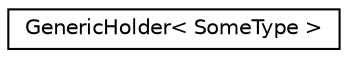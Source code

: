 digraph "Graphical Class Hierarchy"
{
  edge [fontname="Helvetica",fontsize="10",labelfontname="Helvetica",labelfontsize="10"];
  node [fontname="Helvetica",fontsize="10",shape=record];
  rankdir="LR";
  Node0 [label="GenericHolder\< SomeType \>",height=0.2,width=0.4,color="black", fillcolor="white", style="filled",URL="$classkaldi_1_1GenericHolder.html",tooltip="GenericHolder serves to document the requirements of the Holder interface; it&#39;s not intended to be us..."];
}
